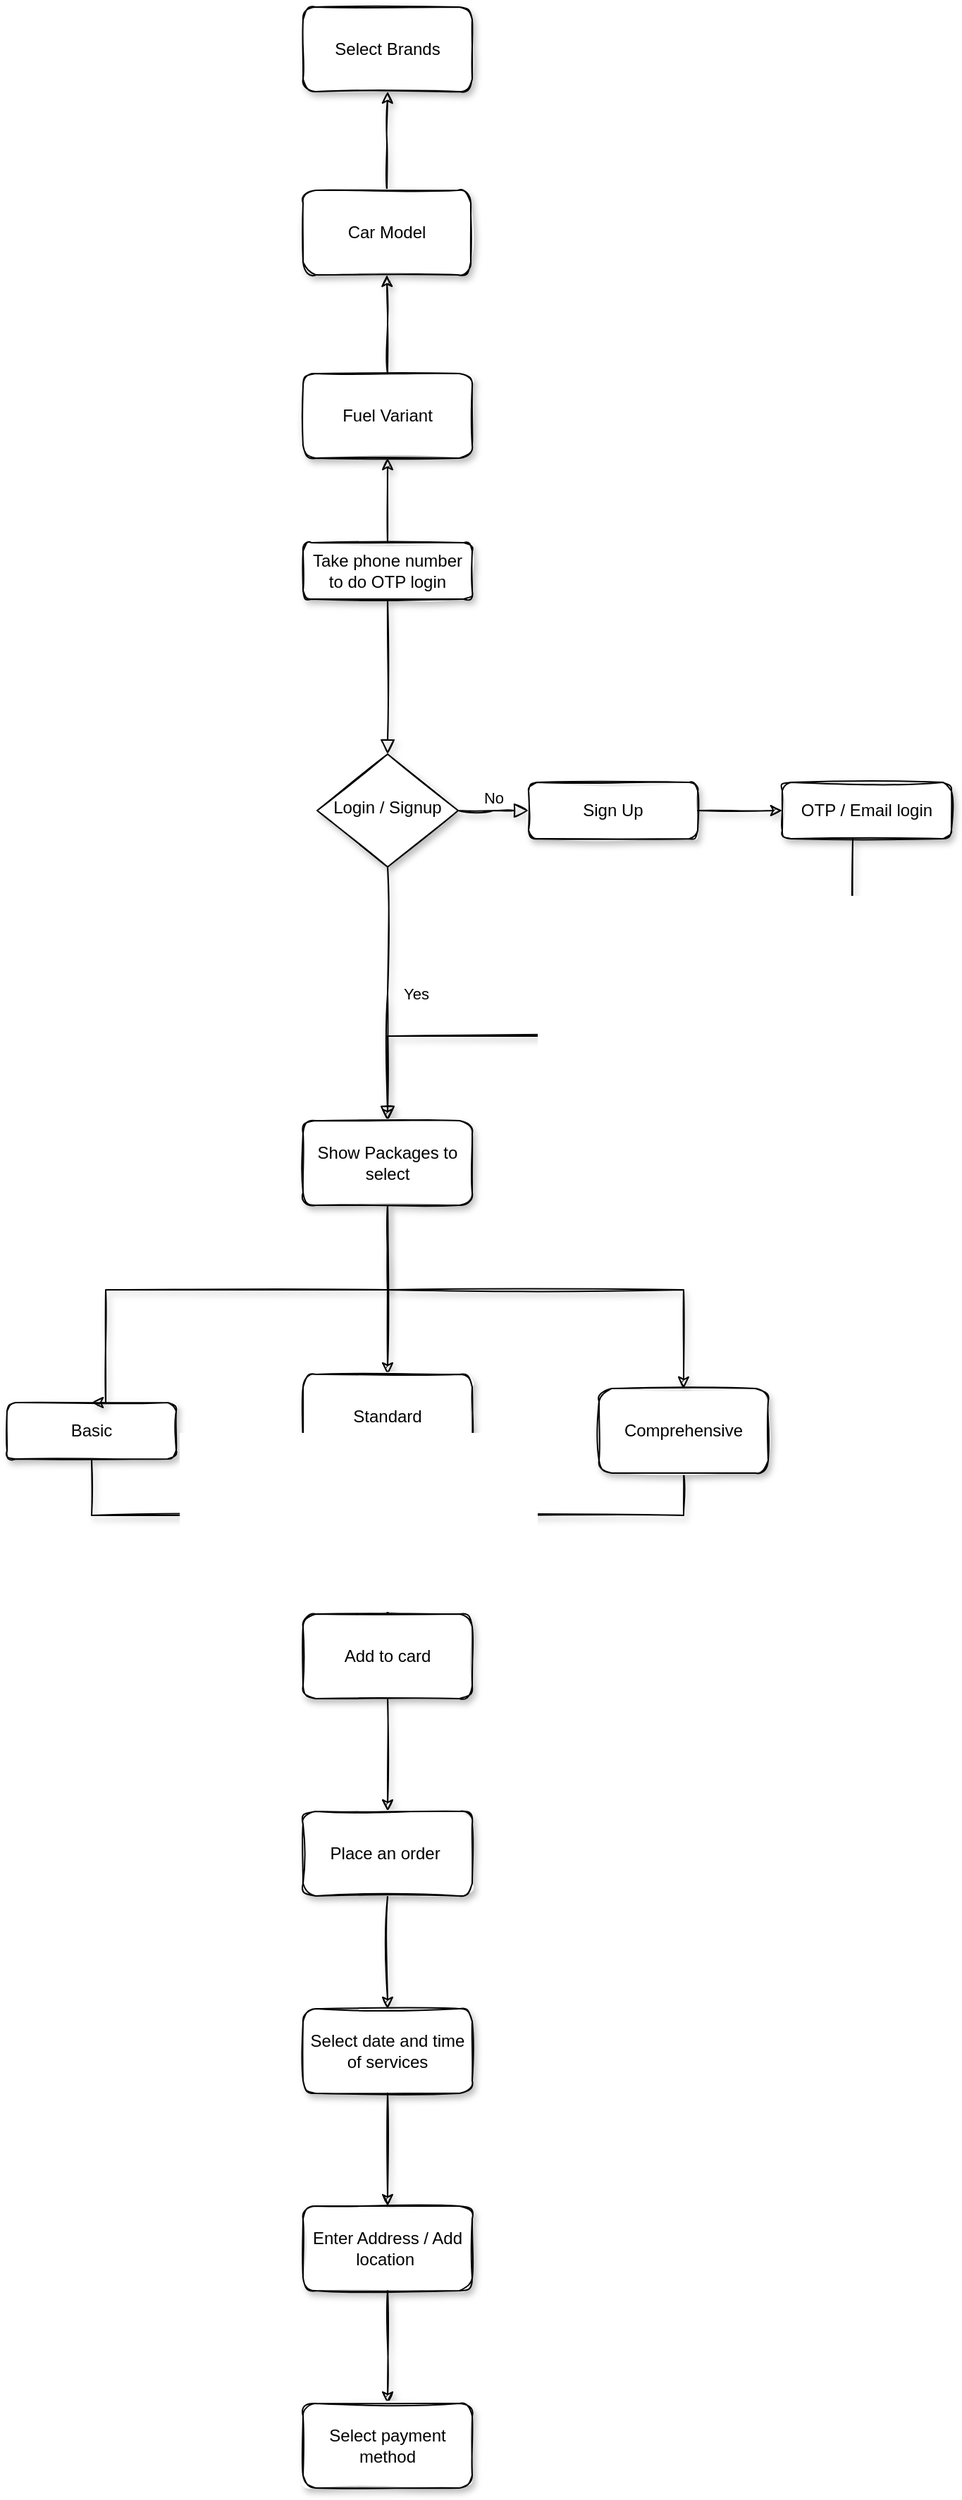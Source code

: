 <mxfile version="14.2.9" type="github">
  <diagram id="C5RBs43oDa-KdzZeNtuy" name="Page-1">
    <mxGraphModel dx="2036" dy="1796" grid="1" gridSize="10" guides="1" tooltips="1" connect="1" arrows="1" fold="1" page="1" pageScale="1" pageWidth="827" pageHeight="1169" math="0" shadow="0">
      <root>
        <mxCell id="WIyWlLk6GJQsqaUBKTNV-0" />
        <mxCell id="WIyWlLk6GJQsqaUBKTNV-1" parent="WIyWlLk6GJQsqaUBKTNV-0" />
        <mxCell id="WIyWlLk6GJQsqaUBKTNV-2" value="" style="rounded=0;html=1;jettySize=auto;orthogonalLoop=1;fontSize=11;endArrow=block;endFill=0;endSize=8;strokeWidth=1;shadow=1;labelBackgroundColor=none;edgeStyle=orthogonalEdgeStyle;sketch=1;" parent="WIyWlLk6GJQsqaUBKTNV-1" source="WIyWlLk6GJQsqaUBKTNV-3" target="WIyWlLk6GJQsqaUBKTNV-6" edge="1">
          <mxGeometry relative="1" as="geometry" />
        </mxCell>
        <mxCell id="nbki0UsxjsE7Ov7JMQCD-34" style="edgeStyle=orthogonalEdgeStyle;rounded=0;sketch=1;orthogonalLoop=1;jettySize=auto;html=1;shadow=1;" edge="1" parent="WIyWlLk6GJQsqaUBKTNV-1" source="WIyWlLk6GJQsqaUBKTNV-3" target="nbki0UsxjsE7Ov7JMQCD-35">
          <mxGeometry relative="1" as="geometry">
            <mxPoint x="220" y="-40" as="targetPoint" />
          </mxGeometry>
        </mxCell>
        <mxCell id="WIyWlLk6GJQsqaUBKTNV-3" value="Take phone number to do OTP login" style="rounded=1;whiteSpace=wrap;html=1;fontSize=12;glass=0;strokeWidth=1;shadow=1;sketch=1;" parent="WIyWlLk6GJQsqaUBKTNV-1" vertex="1">
          <mxGeometry x="160" y="20" width="120" height="40" as="geometry" />
        </mxCell>
        <mxCell id="WIyWlLk6GJQsqaUBKTNV-4" value="Yes" style="rounded=0;html=1;jettySize=auto;orthogonalLoop=1;fontSize=11;endArrow=block;endFill=0;endSize=8;strokeWidth=1;shadow=1;labelBackgroundColor=none;edgeStyle=orthogonalEdgeStyle;sketch=1;" parent="WIyWlLk6GJQsqaUBKTNV-1" source="WIyWlLk6GJQsqaUBKTNV-6" edge="1">
          <mxGeometry y="20" relative="1" as="geometry">
            <mxPoint as="offset" />
            <mxPoint x="220" y="430" as="targetPoint" />
          </mxGeometry>
        </mxCell>
        <mxCell id="WIyWlLk6GJQsqaUBKTNV-6" value="Login / Signup" style="rhombus;whiteSpace=wrap;html=1;shadow=1;fontFamily=Helvetica;fontSize=12;align=center;strokeWidth=1;spacing=6;spacingTop=-4;sketch=1;" parent="WIyWlLk6GJQsqaUBKTNV-1" vertex="1">
          <mxGeometry x="170" y="170" width="100" height="80" as="geometry" />
        </mxCell>
        <mxCell id="nbki0UsxjsE7Ov7JMQCD-7" value="" style="edgeStyle=orthogonalEdgeStyle;rounded=0;sketch=1;orthogonalLoop=1;jettySize=auto;html=1;shadow=1;" edge="1" parent="WIyWlLk6GJQsqaUBKTNV-1" source="WIyWlLk6GJQsqaUBKTNV-7" target="nbki0UsxjsE7Ov7JMQCD-6">
          <mxGeometry relative="1" as="geometry" />
        </mxCell>
        <mxCell id="WIyWlLk6GJQsqaUBKTNV-7" value="Sign Up" style="rounded=1;whiteSpace=wrap;html=1;fontSize=12;glass=0;strokeWidth=1;shadow=1;sketch=1;" parent="WIyWlLk6GJQsqaUBKTNV-1" vertex="1">
          <mxGeometry x="320" y="190" width="120" height="40" as="geometry" />
        </mxCell>
        <mxCell id="nbki0UsxjsE7Ov7JMQCD-27" style="edgeStyle=orthogonalEdgeStyle;rounded=0;sketch=1;orthogonalLoop=1;jettySize=auto;html=1;entryX=0.5;entryY=0;entryDx=0;entryDy=0;shadow=1;" edge="1" parent="WIyWlLk6GJQsqaUBKTNV-1" source="WIyWlLk6GJQsqaUBKTNV-11" target="nbki0UsxjsE7Ov7JMQCD-26">
          <mxGeometry relative="1" as="geometry">
            <Array as="points">
              <mxPoint x="10" y="710" />
              <mxPoint x="220" y="710" />
            </Array>
          </mxGeometry>
        </mxCell>
        <mxCell id="WIyWlLk6GJQsqaUBKTNV-11" value="Basic" style="rounded=1;whiteSpace=wrap;html=1;fontSize=12;glass=0;strokeWidth=1;shadow=1;sketch=1;" parent="WIyWlLk6GJQsqaUBKTNV-1" vertex="1">
          <mxGeometry x="-50" y="630" width="120" height="40" as="geometry" />
        </mxCell>
        <mxCell id="nbki0UsxjsE7Ov7JMQCD-1" value="No" style="edgeStyle=orthogonalEdgeStyle;rounded=0;html=1;jettySize=auto;orthogonalLoop=1;fontSize=11;endArrow=block;endFill=0;endSize=8;strokeWidth=1;shadow=1;labelBackgroundColor=none;sketch=1;" edge="1" parent="WIyWlLk6GJQsqaUBKTNV-1" source="WIyWlLk6GJQsqaUBKTNV-6">
          <mxGeometry y="10" relative="1" as="geometry">
            <mxPoint as="offset" />
            <mxPoint x="270" y="210" as="sourcePoint" />
            <mxPoint x="320" y="210" as="targetPoint" />
          </mxGeometry>
        </mxCell>
        <mxCell id="nbki0UsxjsE7Ov7JMQCD-8" style="edgeStyle=orthogonalEdgeStyle;rounded=0;sketch=1;orthogonalLoop=1;jettySize=auto;html=1;shadow=1;" edge="1" parent="WIyWlLk6GJQsqaUBKTNV-1" source="nbki0UsxjsE7Ov7JMQCD-6">
          <mxGeometry relative="1" as="geometry">
            <mxPoint x="220" y="430" as="targetPoint" />
            <Array as="points">
              <mxPoint x="550" y="370" />
              <mxPoint x="220" y="370" />
            </Array>
          </mxGeometry>
        </mxCell>
        <mxCell id="nbki0UsxjsE7Ov7JMQCD-6" value="OTP / Email login" style="rounded=1;whiteSpace=wrap;html=1;fontSize=12;glass=0;strokeWidth=1;shadow=1;sketch=1;" vertex="1" parent="WIyWlLk6GJQsqaUBKTNV-1">
          <mxGeometry x="500" y="190" width="120" height="40" as="geometry" />
        </mxCell>
        <mxCell id="nbki0UsxjsE7Ov7JMQCD-10" style="edgeStyle=orthogonalEdgeStyle;rounded=0;sketch=1;orthogonalLoop=1;jettySize=auto;html=1;entryX=0.5;entryY=0;entryDx=0;entryDy=0;shadow=1;" edge="1" parent="WIyWlLk6GJQsqaUBKTNV-1" source="nbki0UsxjsE7Ov7JMQCD-9" target="WIyWlLk6GJQsqaUBKTNV-11">
          <mxGeometry relative="1" as="geometry">
            <Array as="points">
              <mxPoint x="220" y="550" />
              <mxPoint x="20" y="550" />
              <mxPoint x="20" y="630" />
            </Array>
          </mxGeometry>
        </mxCell>
        <mxCell id="nbki0UsxjsE7Ov7JMQCD-19" style="edgeStyle=orthogonalEdgeStyle;rounded=0;sketch=1;orthogonalLoop=1;jettySize=auto;html=1;shadow=1;" edge="1" parent="WIyWlLk6GJQsqaUBKTNV-1" source="nbki0UsxjsE7Ov7JMQCD-9" target="nbki0UsxjsE7Ov7JMQCD-18">
          <mxGeometry relative="1" as="geometry" />
        </mxCell>
        <mxCell id="nbki0UsxjsE7Ov7JMQCD-25" style="edgeStyle=orthogonalEdgeStyle;rounded=0;sketch=1;orthogonalLoop=1;jettySize=auto;html=1;shadow=1;" edge="1" parent="WIyWlLk6GJQsqaUBKTNV-1" source="nbki0UsxjsE7Ov7JMQCD-9" target="nbki0UsxjsE7Ov7JMQCD-24">
          <mxGeometry relative="1" as="geometry">
            <Array as="points">
              <mxPoint x="220" y="550" />
              <mxPoint x="430" y="550" />
            </Array>
          </mxGeometry>
        </mxCell>
        <mxCell id="nbki0UsxjsE7Ov7JMQCD-9" value="Show Packages to select" style="rounded=1;whiteSpace=wrap;html=1;shadow=1;glass=0;sketch=1;" vertex="1" parent="WIyWlLk6GJQsqaUBKTNV-1">
          <mxGeometry x="160" y="430" width="120" height="60" as="geometry" />
        </mxCell>
        <mxCell id="nbki0UsxjsE7Ov7JMQCD-28" style="edgeStyle=orthogonalEdgeStyle;rounded=0;sketch=1;orthogonalLoop=1;jettySize=auto;html=1;entryX=0.5;entryY=0;entryDx=0;entryDy=0;shadow=1;" edge="1" parent="WIyWlLk6GJQsqaUBKTNV-1" source="nbki0UsxjsE7Ov7JMQCD-18" target="nbki0UsxjsE7Ov7JMQCD-26">
          <mxGeometry relative="1" as="geometry" />
        </mxCell>
        <mxCell id="nbki0UsxjsE7Ov7JMQCD-18" value="Standard" style="rounded=1;whiteSpace=wrap;html=1;shadow=1;glass=0;sketch=1;" vertex="1" parent="WIyWlLk6GJQsqaUBKTNV-1">
          <mxGeometry x="160" y="610" width="120" height="60" as="geometry" />
        </mxCell>
        <mxCell id="nbki0UsxjsE7Ov7JMQCD-29" style="edgeStyle=orthogonalEdgeStyle;rounded=0;sketch=1;orthogonalLoop=1;jettySize=auto;html=1;entryX=0.5;entryY=0;entryDx=0;entryDy=0;shadow=1;" edge="1" parent="WIyWlLk6GJQsqaUBKTNV-1" source="nbki0UsxjsE7Ov7JMQCD-24" target="nbki0UsxjsE7Ov7JMQCD-26">
          <mxGeometry relative="1" as="geometry">
            <Array as="points">
              <mxPoint x="430" y="710" />
              <mxPoint x="220" y="710" />
            </Array>
          </mxGeometry>
        </mxCell>
        <mxCell id="nbki0UsxjsE7Ov7JMQCD-24" value="Comprehensive" style="rounded=1;whiteSpace=wrap;html=1;shadow=1;glass=0;sketch=1;" vertex="1" parent="WIyWlLk6GJQsqaUBKTNV-1">
          <mxGeometry x="370" y="620" width="120" height="60" as="geometry" />
        </mxCell>
        <mxCell id="nbki0UsxjsE7Ov7JMQCD-33" style="edgeStyle=orthogonalEdgeStyle;rounded=0;sketch=1;orthogonalLoop=1;jettySize=auto;html=1;shadow=1;" edge="1" parent="WIyWlLk6GJQsqaUBKTNV-1" source="nbki0UsxjsE7Ov7JMQCD-26" target="nbki0UsxjsE7Ov7JMQCD-31">
          <mxGeometry relative="1" as="geometry" />
        </mxCell>
        <mxCell id="nbki0UsxjsE7Ov7JMQCD-26" value="Add to card" style="rounded=1;whiteSpace=wrap;html=1;shadow=1;glass=0;sketch=1;" vertex="1" parent="WIyWlLk6GJQsqaUBKTNV-1">
          <mxGeometry x="160" y="780" width="120" height="60" as="geometry" />
        </mxCell>
        <mxCell id="nbki0UsxjsE7Ov7JMQCD-46" value="" style="edgeStyle=orthogonalEdgeStyle;rounded=0;sketch=1;orthogonalLoop=1;jettySize=auto;html=1;shadow=1;" edge="1" parent="WIyWlLk6GJQsqaUBKTNV-1" source="nbki0UsxjsE7Ov7JMQCD-31" target="nbki0UsxjsE7Ov7JMQCD-45">
          <mxGeometry relative="1" as="geometry" />
        </mxCell>
        <mxCell id="nbki0UsxjsE7Ov7JMQCD-31" value="Place an order&amp;nbsp;" style="rounded=1;whiteSpace=wrap;html=1;shadow=1;glass=0;sketch=1;" vertex="1" parent="WIyWlLk6GJQsqaUBKTNV-1">
          <mxGeometry x="160" y="920" width="120" height="60" as="geometry" />
        </mxCell>
        <mxCell id="nbki0UsxjsE7Ov7JMQCD-39" style="edgeStyle=orthogonalEdgeStyle;rounded=0;sketch=1;orthogonalLoop=1;jettySize=auto;html=1;shadow=1;entryX=0.5;entryY=1;entryDx=0;entryDy=0;" edge="1" parent="WIyWlLk6GJQsqaUBKTNV-1" source="nbki0UsxjsE7Ov7JMQCD-35" target="nbki0UsxjsE7Ov7JMQCD-40">
          <mxGeometry relative="1" as="geometry">
            <mxPoint x="220" y="-160" as="targetPoint" />
          </mxGeometry>
        </mxCell>
        <mxCell id="nbki0UsxjsE7Ov7JMQCD-35" value="Fuel Variant" style="rounded=1;whiteSpace=wrap;html=1;shadow=1;glass=0;sketch=1;" vertex="1" parent="WIyWlLk6GJQsqaUBKTNV-1">
          <mxGeometry x="160" y="-100" width="120" height="60" as="geometry" />
        </mxCell>
        <mxCell id="nbki0UsxjsE7Ov7JMQCD-42" style="edgeStyle=orthogonalEdgeStyle;rounded=0;sketch=1;orthogonalLoop=1;jettySize=auto;html=1;shadow=1;" edge="1" parent="WIyWlLk6GJQsqaUBKTNV-1" source="nbki0UsxjsE7Ov7JMQCD-40" target="nbki0UsxjsE7Ov7JMQCD-41">
          <mxGeometry relative="1" as="geometry" />
        </mxCell>
        <mxCell id="nbki0UsxjsE7Ov7JMQCD-40" value="Car Model" style="rounded=1;whiteSpace=wrap;html=1;shadow=1;glass=0;sketch=1;" vertex="1" parent="WIyWlLk6GJQsqaUBKTNV-1">
          <mxGeometry x="160" y="-230" width="119" height="60" as="geometry" />
        </mxCell>
        <mxCell id="nbki0UsxjsE7Ov7JMQCD-41" value="Select Brands" style="rounded=1;whiteSpace=wrap;html=1;shadow=1;glass=0;sketch=1;" vertex="1" parent="WIyWlLk6GJQsqaUBKTNV-1">
          <mxGeometry x="160" y="-360" width="120" height="60" as="geometry" />
        </mxCell>
        <mxCell id="nbki0UsxjsE7Ov7JMQCD-50" value="" style="edgeStyle=orthogonalEdgeStyle;rounded=0;sketch=1;orthogonalLoop=1;jettySize=auto;html=1;shadow=1;" edge="1" parent="WIyWlLk6GJQsqaUBKTNV-1" source="nbki0UsxjsE7Ov7JMQCD-45" target="nbki0UsxjsE7Ov7JMQCD-49">
          <mxGeometry relative="1" as="geometry" />
        </mxCell>
        <mxCell id="nbki0UsxjsE7Ov7JMQCD-45" value="Select date and time of services" style="rounded=1;whiteSpace=wrap;html=1;shadow=1;glass=0;sketch=1;" vertex="1" parent="WIyWlLk6GJQsqaUBKTNV-1">
          <mxGeometry x="160" y="1060" width="120" height="60" as="geometry" />
        </mxCell>
        <mxCell id="nbki0UsxjsE7Ov7JMQCD-53" value="" style="edgeStyle=orthogonalEdgeStyle;rounded=0;sketch=1;orthogonalLoop=1;jettySize=auto;html=1;shadow=1;" edge="1" parent="WIyWlLk6GJQsqaUBKTNV-1" source="nbki0UsxjsE7Ov7JMQCD-49" target="nbki0UsxjsE7Ov7JMQCD-52">
          <mxGeometry relative="1" as="geometry" />
        </mxCell>
        <mxCell id="nbki0UsxjsE7Ov7JMQCD-49" value="Enter Address / Add location&amp;nbsp;" style="rounded=1;whiteSpace=wrap;html=1;shadow=1;glass=0;sketch=1;" vertex="1" parent="WIyWlLk6GJQsqaUBKTNV-1">
          <mxGeometry x="160" y="1200" width="120" height="60" as="geometry" />
        </mxCell>
        <mxCell id="nbki0UsxjsE7Ov7JMQCD-52" value="Select payment method" style="rounded=1;whiteSpace=wrap;html=1;shadow=1;glass=0;sketch=1;" vertex="1" parent="WIyWlLk6GJQsqaUBKTNV-1">
          <mxGeometry x="160" y="1340" width="120" height="60" as="geometry" />
        </mxCell>
      </root>
    </mxGraphModel>
  </diagram>
</mxfile>
